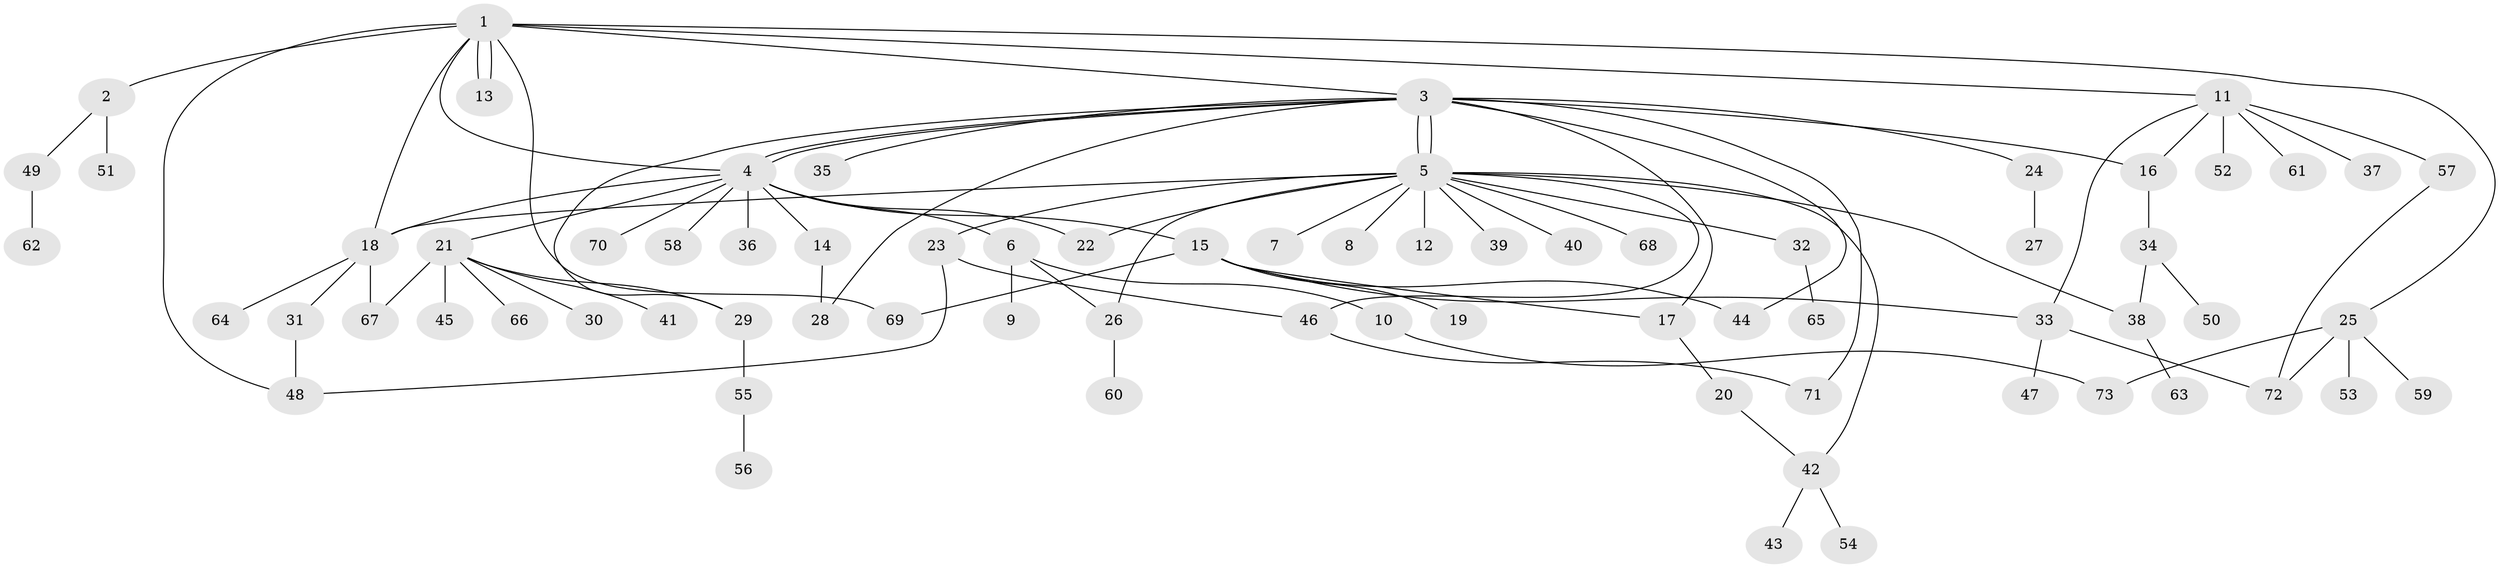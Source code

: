 // coarse degree distribution, {8: 0.0625, 2: 0.3125, 9: 0.0625, 3: 0.21875, 4: 0.125, 5: 0.03125, 1: 0.1875}
// Generated by graph-tools (version 1.1) at 2025/50/03/04/25 22:50:25]
// undirected, 73 vertices, 97 edges
graph export_dot {
  node [color=gray90,style=filled];
  1;
  2;
  3;
  4;
  5;
  6;
  7;
  8;
  9;
  10;
  11;
  12;
  13;
  14;
  15;
  16;
  17;
  18;
  19;
  20;
  21;
  22;
  23;
  24;
  25;
  26;
  27;
  28;
  29;
  30;
  31;
  32;
  33;
  34;
  35;
  36;
  37;
  38;
  39;
  40;
  41;
  42;
  43;
  44;
  45;
  46;
  47;
  48;
  49;
  50;
  51;
  52;
  53;
  54;
  55;
  56;
  57;
  58;
  59;
  60;
  61;
  62;
  63;
  64;
  65;
  66;
  67;
  68;
  69;
  70;
  71;
  72;
  73;
  1 -- 2;
  1 -- 3;
  1 -- 4;
  1 -- 11;
  1 -- 13;
  1 -- 13;
  1 -- 18;
  1 -- 25;
  1 -- 48;
  1 -- 69;
  2 -- 49;
  2 -- 51;
  3 -- 4;
  3 -- 4;
  3 -- 5;
  3 -- 5;
  3 -- 16;
  3 -- 17;
  3 -- 24;
  3 -- 28;
  3 -- 29;
  3 -- 35;
  3 -- 44;
  3 -- 71;
  4 -- 6;
  4 -- 14;
  4 -- 15;
  4 -- 18;
  4 -- 21;
  4 -- 22;
  4 -- 36;
  4 -- 58;
  4 -- 70;
  5 -- 7;
  5 -- 8;
  5 -- 12;
  5 -- 18;
  5 -- 22;
  5 -- 23;
  5 -- 26;
  5 -- 32;
  5 -- 38;
  5 -- 39;
  5 -- 40;
  5 -- 42;
  5 -- 46;
  5 -- 68;
  6 -- 9;
  6 -- 10;
  6 -- 26;
  10 -- 73;
  11 -- 16;
  11 -- 33;
  11 -- 37;
  11 -- 52;
  11 -- 57;
  11 -- 61;
  14 -- 28;
  15 -- 17;
  15 -- 19;
  15 -- 33;
  15 -- 44;
  15 -- 69;
  16 -- 34;
  17 -- 20;
  18 -- 31;
  18 -- 64;
  18 -- 67;
  20 -- 42;
  21 -- 29;
  21 -- 30;
  21 -- 41;
  21 -- 45;
  21 -- 66;
  21 -- 67;
  23 -- 46;
  23 -- 48;
  24 -- 27;
  25 -- 53;
  25 -- 59;
  25 -- 72;
  25 -- 73;
  26 -- 60;
  29 -- 55;
  31 -- 48;
  32 -- 65;
  33 -- 47;
  33 -- 72;
  34 -- 38;
  34 -- 50;
  38 -- 63;
  42 -- 43;
  42 -- 54;
  46 -- 71;
  49 -- 62;
  55 -- 56;
  57 -- 72;
}

